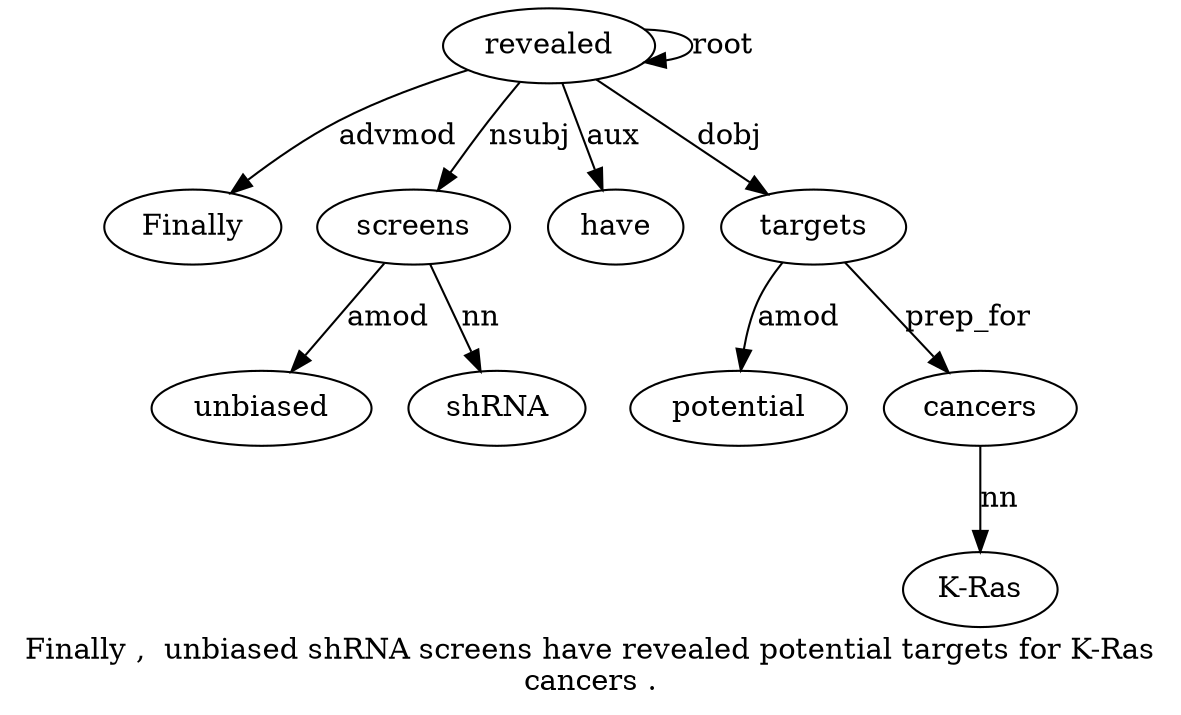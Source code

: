 digraph "Finally ,  unbiased shRNA screens have revealed potential targets for K-Ras cancers ." {
label="Finally ,  unbiased shRNA screens have revealed potential targets for K-Ras
cancers .";
revealed7 [style=filled, fillcolor=white, label=revealed];
Finally1 [style=filled, fillcolor=white, label=Finally];
revealed7 -> Finally1  [label=advmod];
screens5 [style=filled, fillcolor=white, label=screens];
unbiased3 [style=filled, fillcolor=white, label=unbiased];
screens5 -> unbiased3  [label=amod];
shRNA4 [style=filled, fillcolor=white, label=shRNA];
screens5 -> shRNA4  [label=nn];
revealed7 -> screens5  [label=nsubj];
have6 [style=filled, fillcolor=white, label=have];
revealed7 -> have6  [label=aux];
revealed7 -> revealed7  [label=root];
targets9 [style=filled, fillcolor=white, label=targets];
potential8 [style=filled, fillcolor=white, label=potential];
targets9 -> potential8  [label=amod];
revealed7 -> targets9  [label=dobj];
cancers12 [style=filled, fillcolor=white, label=cancers];
"K-Ras11" [style=filled, fillcolor=white, label="K-Ras"];
cancers12 -> "K-Ras11"  [label=nn];
targets9 -> cancers12  [label=prep_for];
}
